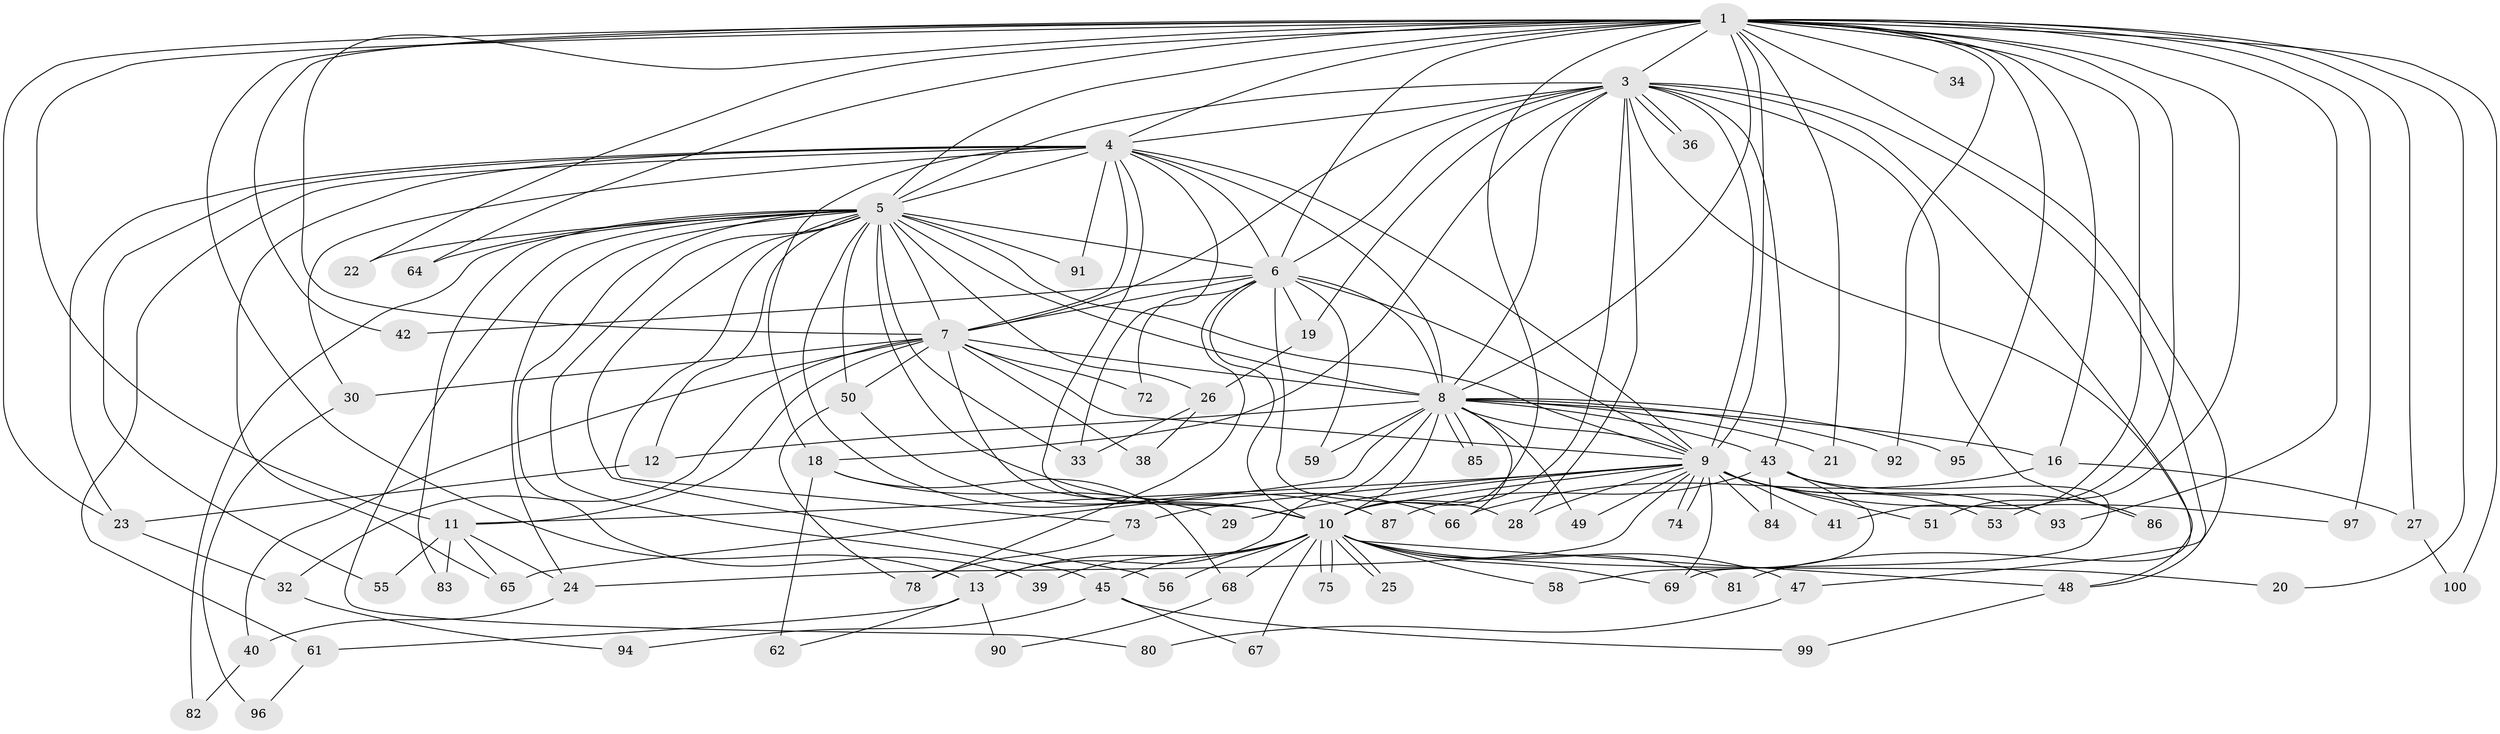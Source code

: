 // original degree distribution, {18: 0.01, 22: 0.01, 19: 0.01, 17: 0.03, 23: 0.02, 26: 0.01, 28: 0.01, 7: 0.03, 4: 0.08, 3: 0.2, 2: 0.56, 5: 0.03}
// Generated by graph-tools (version 1.1) at 2025/38/02/21/25 10:38:52]
// undirected, 78 vertices, 184 edges
graph export_dot {
graph [start="1"]
  node [color=gray90,style=filled];
  1 [super="+2"];
  3 [super="+54"];
  4 [super="+15"];
  5 [super="+17"];
  6 [super="+63"];
  7 [super="+60"];
  8 [super="+76"];
  9 [super="+52"];
  10 [super="+89"];
  11 [super="+35"];
  12 [super="+14"];
  13 [super="+46"];
  16;
  18;
  19;
  20;
  21;
  22;
  23 [super="+71"];
  24 [super="+70"];
  25;
  26 [super="+31"];
  27;
  28;
  29;
  30;
  32;
  33 [super="+37"];
  34;
  36;
  38;
  39;
  40;
  41;
  42;
  43 [super="+44"];
  45;
  47;
  48 [super="+57"];
  49;
  50;
  51;
  53;
  55;
  56;
  58;
  59;
  61;
  62;
  64;
  65 [super="+88"];
  66 [super="+79"];
  67;
  68;
  69 [super="+77"];
  72;
  73;
  74;
  75;
  78 [super="+98"];
  80;
  81;
  82;
  83;
  84;
  85;
  86;
  87;
  90;
  91;
  92;
  93;
  94;
  95;
  96;
  97;
  99;
  100;
  1 -- 3 [weight=2];
  1 -- 4 [weight=2];
  1 -- 5 [weight=2];
  1 -- 6 [weight=2];
  1 -- 7 [weight=3];
  1 -- 8 [weight=2];
  1 -- 9 [weight=2];
  1 -- 10 [weight=2];
  1 -- 13;
  1 -- 16;
  1 -- 21;
  1 -- 34 [weight=2];
  1 -- 41;
  1 -- 42;
  1 -- 51;
  1 -- 53;
  1 -- 64;
  1 -- 20;
  1 -- 22;
  1 -- 27;
  1 -- 92;
  1 -- 93;
  1 -- 95;
  1 -- 97;
  1 -- 100;
  1 -- 48;
  1 -- 11;
  1 -- 23;
  3 -- 4;
  3 -- 5;
  3 -- 6;
  3 -- 7;
  3 -- 8;
  3 -- 9;
  3 -- 10 [weight=2];
  3 -- 18;
  3 -- 19;
  3 -- 28;
  3 -- 36;
  3 -- 36;
  3 -- 43;
  3 -- 47;
  3 -- 81;
  3 -- 86;
  3 -- 48;
  4 -- 5 [weight=2];
  4 -- 6;
  4 -- 7;
  4 -- 8;
  4 -- 9;
  4 -- 10;
  4 -- 18;
  4 -- 23;
  4 -- 30;
  4 -- 55;
  4 -- 61;
  4 -- 65;
  4 -- 33;
  4 -- 91;
  5 -- 6 [weight=2];
  5 -- 7;
  5 -- 8;
  5 -- 9;
  5 -- 10;
  5 -- 12;
  5 -- 22;
  5 -- 24;
  5 -- 33;
  5 -- 45;
  5 -- 50;
  5 -- 56;
  5 -- 80;
  5 -- 82;
  5 -- 83;
  5 -- 91;
  5 -- 64;
  5 -- 39;
  5 -- 73;
  5 -- 26 [weight=2];
  5 -- 66;
  6 -- 7;
  6 -- 8;
  6 -- 9;
  6 -- 10 [weight=2];
  6 -- 19;
  6 -- 28;
  6 -- 42;
  6 -- 59;
  6 -- 72;
  6 -- 78;
  7 -- 8;
  7 -- 9;
  7 -- 10;
  7 -- 11;
  7 -- 30;
  7 -- 32;
  7 -- 38;
  7 -- 40;
  7 -- 50;
  7 -- 72;
  8 -- 9;
  8 -- 10 [weight=2];
  8 -- 12 [weight=2];
  8 -- 16;
  8 -- 21;
  8 -- 43 [weight=3];
  8 -- 49;
  8 -- 59;
  8 -- 66;
  8 -- 85;
  8 -- 85;
  8 -- 92;
  8 -- 95;
  8 -- 13;
  8 -- 65;
  9 -- 10;
  9 -- 11;
  9 -- 24;
  9 -- 29;
  9 -- 41;
  9 -- 49;
  9 -- 51;
  9 -- 53;
  9 -- 69;
  9 -- 73;
  9 -- 74;
  9 -- 74;
  9 -- 84;
  9 -- 97;
  9 -- 28;
  9 -- 93;
  10 -- 13;
  10 -- 20;
  10 -- 25;
  10 -- 25;
  10 -- 39;
  10 -- 45;
  10 -- 47;
  10 -- 48;
  10 -- 56;
  10 -- 58;
  10 -- 67;
  10 -- 68;
  10 -- 69;
  10 -- 75;
  10 -- 75;
  10 -- 81;
  11 -- 55;
  11 -- 65;
  11 -- 83;
  11 -- 24;
  12 -- 23;
  13 -- 61;
  13 -- 90;
  13 -- 62;
  16 -- 27;
  16 -- 66;
  18 -- 29;
  18 -- 62;
  18 -- 68;
  19 -- 26;
  23 -- 32;
  24 -- 40;
  26 -- 38;
  26 -- 33;
  27 -- 100;
  30 -- 96;
  32 -- 94;
  40 -- 82;
  43 -- 58;
  43 -- 84;
  43 -- 87;
  43 -- 69;
  43 -- 86;
  45 -- 67;
  45 -- 94;
  45 -- 99;
  47 -- 80;
  48 -- 99;
  50 -- 78;
  50 -- 87;
  61 -- 96;
  68 -- 90;
  73 -- 78;
}
